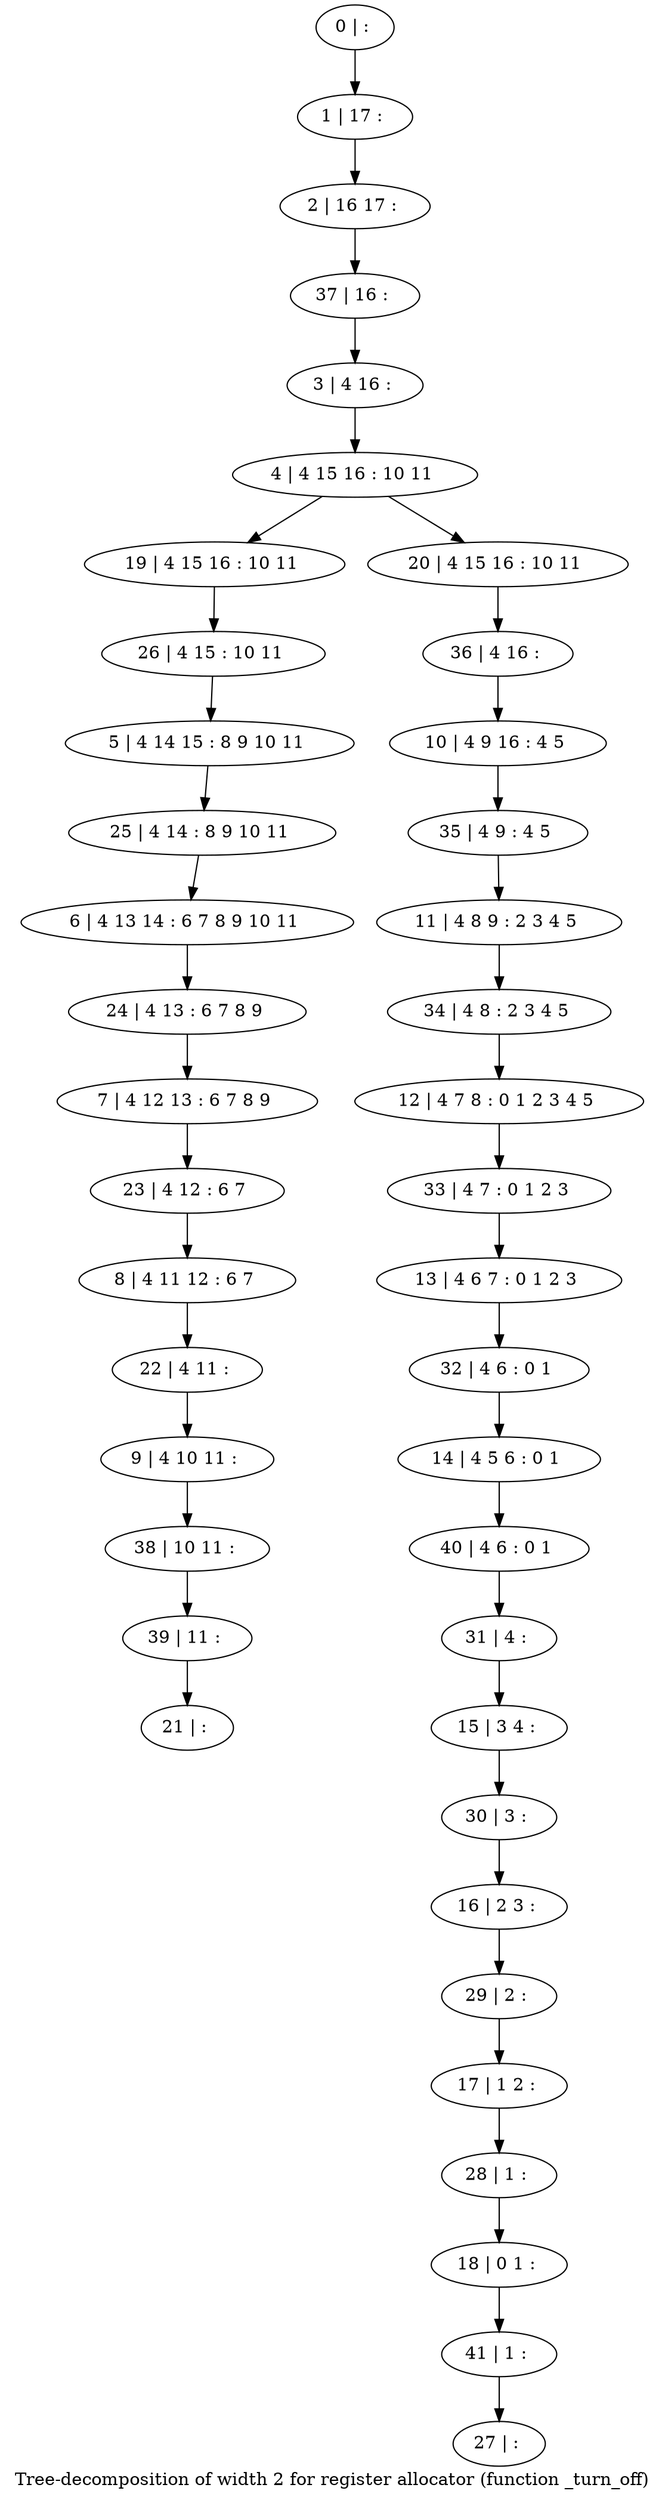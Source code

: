 digraph G {
graph [label="Tree-decomposition of width 2 for register allocator (function _turn_off)"]
0[label="0 | : "];
1[label="1 | 17 : "];
2[label="2 | 16 17 : "];
3[label="3 | 4 16 : "];
4[label="4 | 4 15 16 : 10 11 "];
5[label="5 | 4 14 15 : 8 9 10 11 "];
6[label="6 | 4 13 14 : 6 7 8 9 10 11 "];
7[label="7 | 4 12 13 : 6 7 8 9 "];
8[label="8 | 4 11 12 : 6 7 "];
9[label="9 | 4 10 11 : "];
10[label="10 | 4 9 16 : 4 5 "];
11[label="11 | 4 8 9 : 2 3 4 5 "];
12[label="12 | 4 7 8 : 0 1 2 3 4 5 "];
13[label="13 | 4 6 7 : 0 1 2 3 "];
14[label="14 | 4 5 6 : 0 1 "];
15[label="15 | 3 4 : "];
16[label="16 | 2 3 : "];
17[label="17 | 1 2 : "];
18[label="18 | 0 1 : "];
19[label="19 | 4 15 16 : 10 11 "];
20[label="20 | 4 15 16 : 10 11 "];
21[label="21 | : "];
22[label="22 | 4 11 : "];
23[label="23 | 4 12 : 6 7 "];
24[label="24 | 4 13 : 6 7 8 9 "];
25[label="25 | 4 14 : 8 9 10 11 "];
26[label="26 | 4 15 : 10 11 "];
27[label="27 | : "];
28[label="28 | 1 : "];
29[label="29 | 2 : "];
30[label="30 | 3 : "];
31[label="31 | 4 : "];
32[label="32 | 4 6 : 0 1 "];
33[label="33 | 4 7 : 0 1 2 3 "];
34[label="34 | 4 8 : 2 3 4 5 "];
35[label="35 | 4 9 : 4 5 "];
36[label="36 | 4 16 : "];
37[label="37 | 16 : "];
38[label="38 | 10 11 : "];
39[label="39 | 11 : "];
40[label="40 | 4 6 : 0 1 "];
41[label="41 | 1 : "];
0->1 ;
1->2 ;
3->4 ;
4->19 ;
4->20 ;
22->9 ;
8->22 ;
23->8 ;
7->23 ;
24->7 ;
6->24 ;
25->6 ;
5->25 ;
26->5 ;
19->26 ;
28->18 ;
17->28 ;
29->17 ;
16->29 ;
30->16 ;
15->30 ;
31->15 ;
32->14 ;
13->32 ;
33->13 ;
12->33 ;
34->12 ;
11->34 ;
35->11 ;
10->35 ;
36->10 ;
20->36 ;
37->3 ;
2->37 ;
9->38 ;
39->21 ;
38->39 ;
40->31 ;
14->40 ;
41->27 ;
18->41 ;
}
